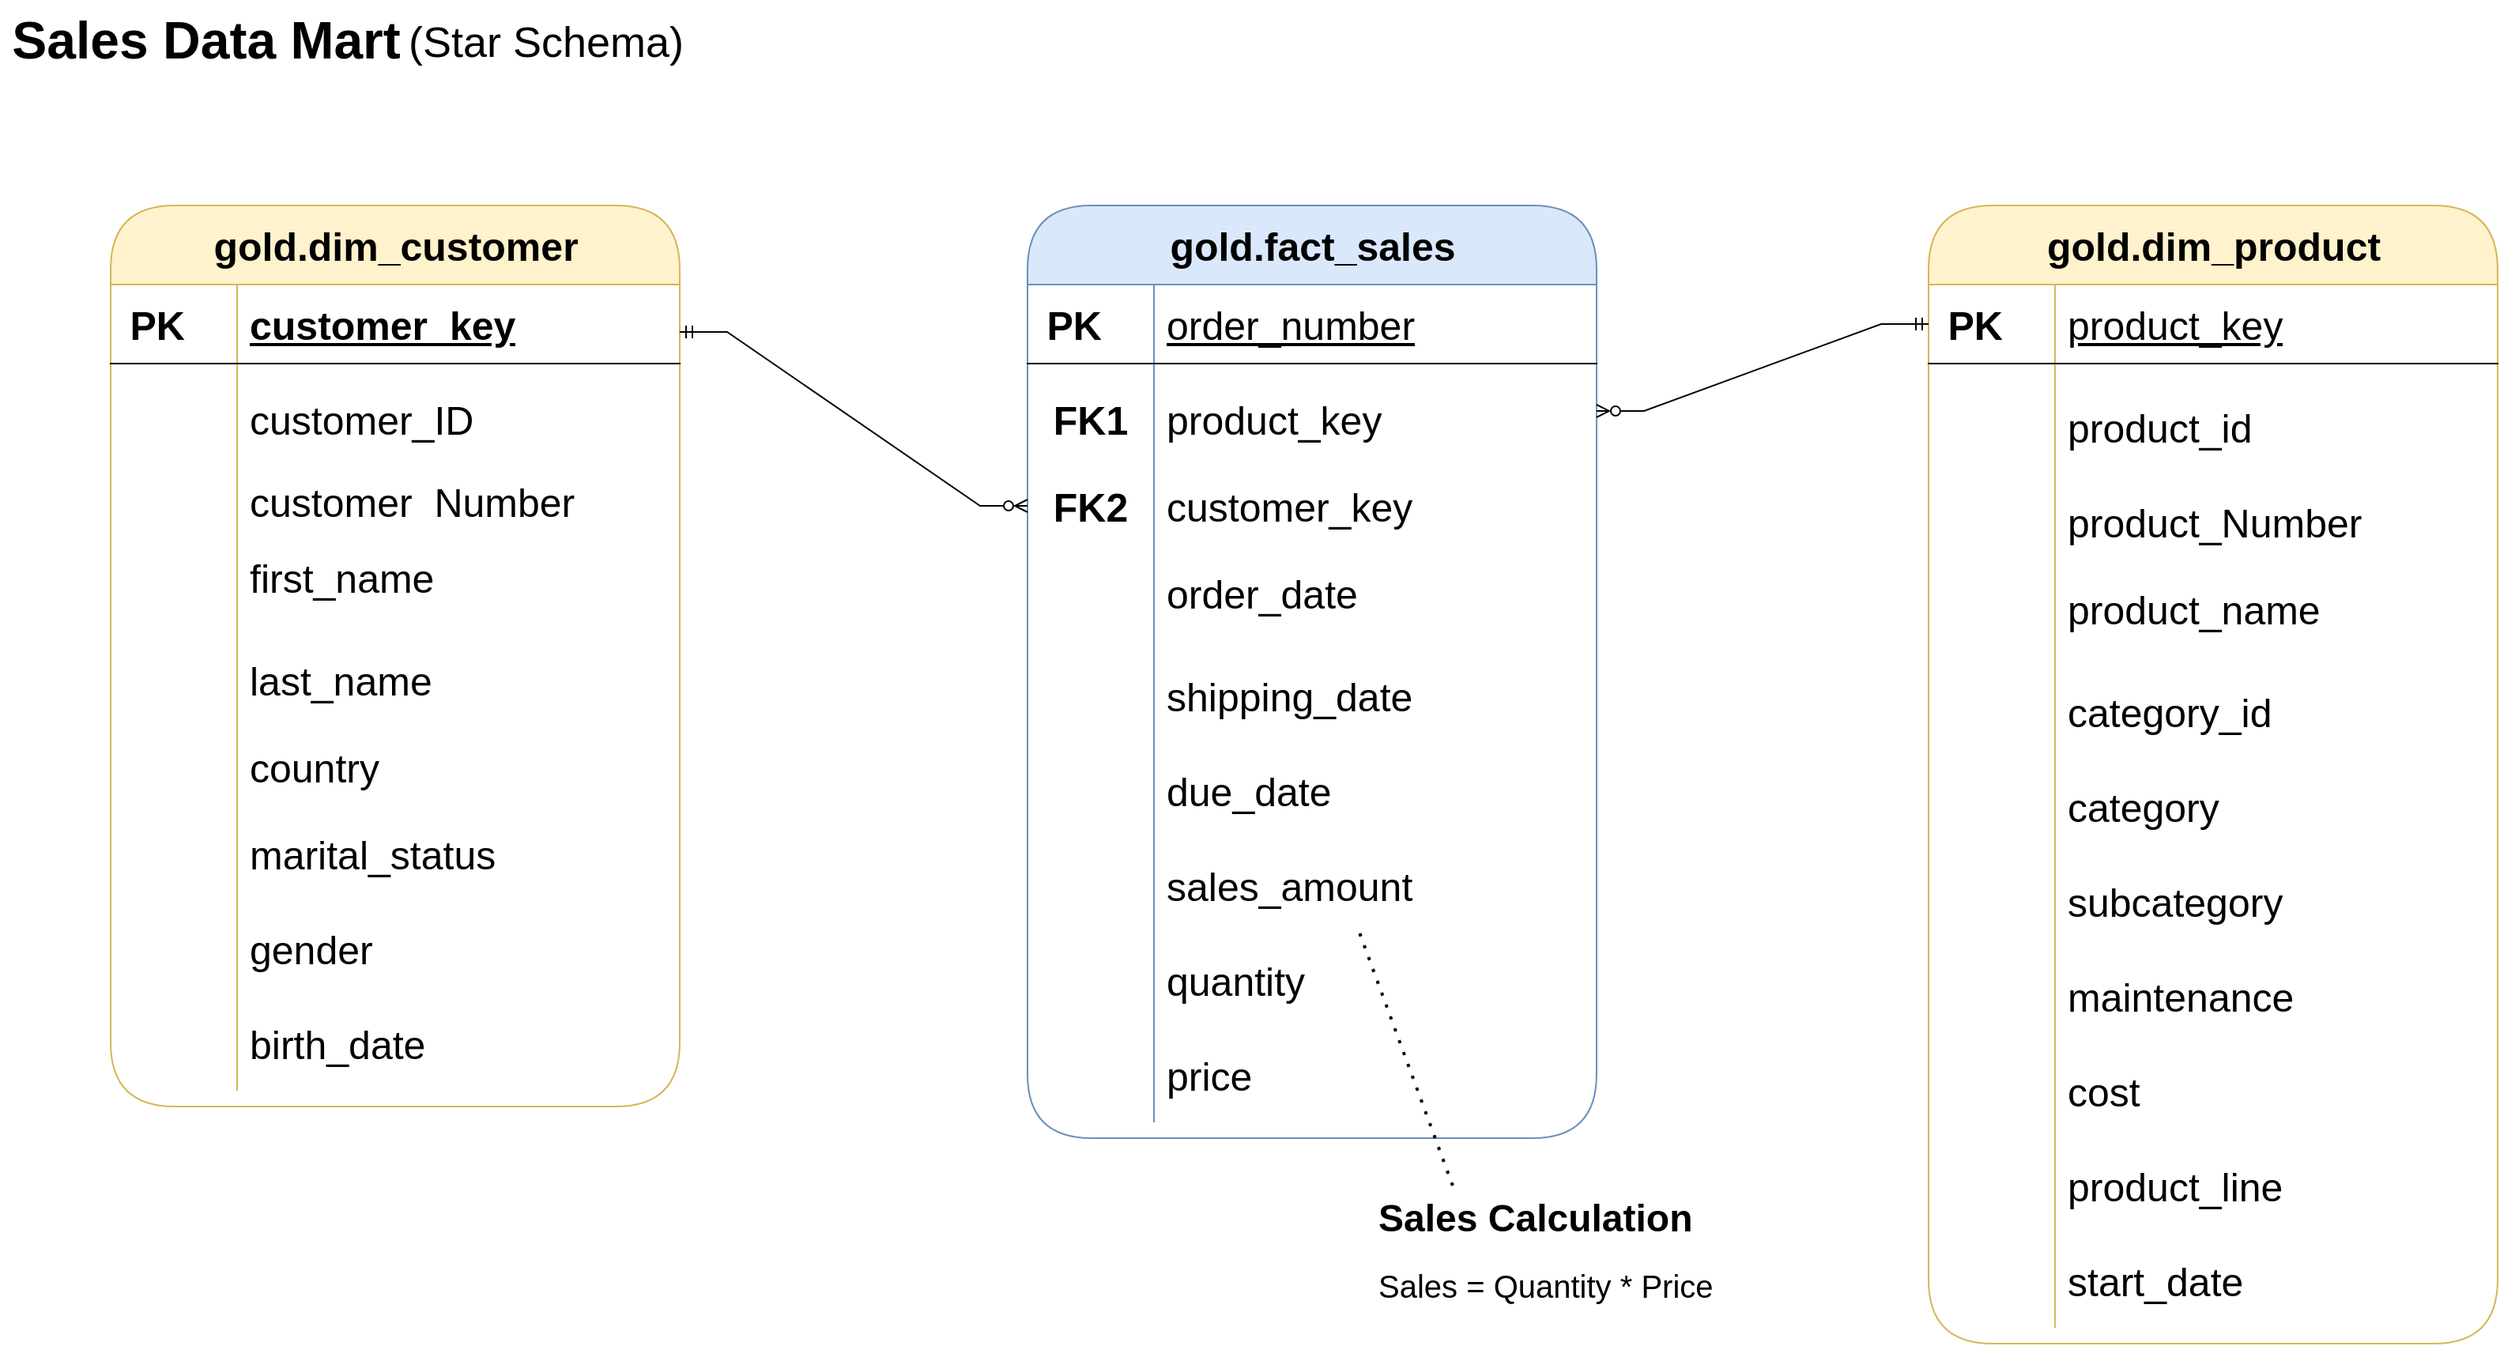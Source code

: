<mxfile version="28.0.6">
  <diagram name="Page-1" id="UXrEmObaKgrjl1nzde_g">
    <mxGraphModel dx="1463" dy="902" grid="1" gridSize="10" guides="1" tooltips="1" connect="1" arrows="1" fold="1" page="1" pageScale="1" pageWidth="1920" pageHeight="1200" math="0" shadow="0">
      <root>
        <mxCell id="0" />
        <mxCell id="1" parent="0" />
        <mxCell id="TvVkje1gSHfE_WoLKXOJ-14" value="gold.dim_customer" style="shape=table;startSize=50;container=1;collapsible=1;childLayout=tableLayout;fixedRows=1;rowLines=0;fontStyle=1;align=center;resizeLast=1;html=1;fontSize=25;fillColor=#fff2cc;strokeColor=#d6b656;rounded=1;arcSize=27;" vertex="1" parent="1">
          <mxGeometry x="200" y="220" width="360" height="570" as="geometry" />
        </mxCell>
        <mxCell id="TvVkje1gSHfE_WoLKXOJ-15" value="" style="shape=tableRow;horizontal=0;startSize=0;swimlaneHead=0;swimlaneBody=0;fillColor=none;collapsible=0;dropTarget=0;points=[[0,0.5],[1,0.5]];portConstraint=eastwest;top=0;left=0;right=0;bottom=1;fontSize=25;fontStyle=0" vertex="1" parent="TvVkje1gSHfE_WoLKXOJ-14">
          <mxGeometry y="50" width="360" height="50" as="geometry" />
        </mxCell>
        <mxCell id="TvVkje1gSHfE_WoLKXOJ-16" value="PK&lt;span style=&quot;white-space: pre;&quot;&gt;&#x9;&lt;/span&gt;" style="shape=partialRectangle;connectable=0;fillColor=none;top=0;left=0;bottom=0;right=0;fontStyle=1;overflow=hidden;whiteSpace=wrap;html=1;fontSize=25;" vertex="1" parent="TvVkje1gSHfE_WoLKXOJ-15">
          <mxGeometry width="80" height="50" as="geometry">
            <mxRectangle width="80" height="50" as="alternateBounds" />
          </mxGeometry>
        </mxCell>
        <mxCell id="TvVkje1gSHfE_WoLKXOJ-17" value="customer_key" style="shape=partialRectangle;connectable=0;fillColor=none;top=0;left=0;bottom=0;right=0;align=left;spacingLeft=6;fontStyle=5;overflow=hidden;whiteSpace=wrap;html=1;fontSize=25;" vertex="1" parent="TvVkje1gSHfE_WoLKXOJ-15">
          <mxGeometry x="80" width="280" height="50" as="geometry">
            <mxRectangle width="280" height="50" as="alternateBounds" />
          </mxGeometry>
        </mxCell>
        <mxCell id="TvVkje1gSHfE_WoLKXOJ-18" value="" style="shape=tableRow;horizontal=0;startSize=0;swimlaneHead=0;swimlaneBody=0;fillColor=none;collapsible=0;dropTarget=0;points=[[0,0.5],[1,0.5]];portConstraint=eastwest;top=0;left=0;right=0;bottom=0;fontSize=25;fontStyle=0" vertex="1" parent="TvVkje1gSHfE_WoLKXOJ-14">
          <mxGeometry y="100" width="360" height="70" as="geometry" />
        </mxCell>
        <mxCell id="TvVkje1gSHfE_WoLKXOJ-19" value="" style="shape=partialRectangle;connectable=0;fillColor=none;top=0;left=0;bottom=0;right=0;editable=1;overflow=hidden;whiteSpace=wrap;html=1;fontSize=25;fontStyle=0" vertex="1" parent="TvVkje1gSHfE_WoLKXOJ-18">
          <mxGeometry width="80" height="70" as="geometry">
            <mxRectangle width="80" height="70" as="alternateBounds" />
          </mxGeometry>
        </mxCell>
        <mxCell id="TvVkje1gSHfE_WoLKXOJ-20" value="customer_ID" style="shape=partialRectangle;connectable=0;fillColor=none;top=0;left=0;bottom=0;right=0;align=left;spacingLeft=6;overflow=hidden;whiteSpace=wrap;html=1;fontSize=25;fontStyle=0" vertex="1" parent="TvVkje1gSHfE_WoLKXOJ-18">
          <mxGeometry x="80" width="280" height="70" as="geometry">
            <mxRectangle width="280" height="70" as="alternateBounds" />
          </mxGeometry>
        </mxCell>
        <mxCell id="TvVkje1gSHfE_WoLKXOJ-21" value="" style="shape=tableRow;horizontal=0;startSize=0;swimlaneHead=0;swimlaneBody=0;fillColor=none;collapsible=0;dropTarget=0;points=[[0,0.5],[1,0.5]];portConstraint=eastwest;top=0;left=0;right=0;bottom=0;fontSize=25;fontStyle=0" vertex="1" parent="TvVkje1gSHfE_WoLKXOJ-14">
          <mxGeometry y="170" width="360" height="30" as="geometry" />
        </mxCell>
        <mxCell id="TvVkje1gSHfE_WoLKXOJ-22" value="" style="shape=partialRectangle;connectable=0;fillColor=none;top=0;left=0;bottom=0;right=0;editable=1;overflow=hidden;whiteSpace=wrap;html=1;fontSize=25;fontStyle=0" vertex="1" parent="TvVkje1gSHfE_WoLKXOJ-21">
          <mxGeometry width="80" height="30" as="geometry">
            <mxRectangle width="80" height="30" as="alternateBounds" />
          </mxGeometry>
        </mxCell>
        <mxCell id="TvVkje1gSHfE_WoLKXOJ-23" value="customer_Number" style="shape=partialRectangle;connectable=0;fillColor=none;top=0;left=0;bottom=0;right=0;align=left;spacingLeft=6;overflow=hidden;whiteSpace=wrap;html=1;fontSize=25;fontStyle=0" vertex="1" parent="TvVkje1gSHfE_WoLKXOJ-21">
          <mxGeometry x="80" width="280" height="30" as="geometry">
            <mxRectangle width="280" height="30" as="alternateBounds" />
          </mxGeometry>
        </mxCell>
        <mxCell id="TvVkje1gSHfE_WoLKXOJ-24" value="" style="shape=tableRow;horizontal=0;startSize=0;swimlaneHead=0;swimlaneBody=0;fillColor=none;collapsible=0;dropTarget=0;points=[[0,0.5],[1,0.5]];portConstraint=eastwest;top=0;left=0;right=0;bottom=0;fontSize=25;fontStyle=0" vertex="1" parent="TvVkje1gSHfE_WoLKXOJ-14">
          <mxGeometry y="200" width="360" height="70" as="geometry" />
        </mxCell>
        <mxCell id="TvVkje1gSHfE_WoLKXOJ-25" value="" style="shape=partialRectangle;connectable=0;fillColor=none;top=0;left=0;bottom=0;right=0;editable=1;overflow=hidden;whiteSpace=wrap;html=1;fontSize=25;fontStyle=0" vertex="1" parent="TvVkje1gSHfE_WoLKXOJ-24">
          <mxGeometry width="80" height="70" as="geometry">
            <mxRectangle width="80" height="70" as="alternateBounds" />
          </mxGeometry>
        </mxCell>
        <mxCell id="TvVkje1gSHfE_WoLKXOJ-26" value="first_name" style="shape=partialRectangle;connectable=0;fillColor=none;top=0;left=0;bottom=0;right=0;align=left;spacingLeft=6;overflow=hidden;whiteSpace=wrap;html=1;fontSize=25;fontStyle=0" vertex="1" parent="TvVkje1gSHfE_WoLKXOJ-24">
          <mxGeometry x="80" width="280" height="70" as="geometry">
            <mxRectangle width="280" height="70" as="alternateBounds" />
          </mxGeometry>
        </mxCell>
        <mxCell id="TvVkje1gSHfE_WoLKXOJ-27" value="" style="shape=tableRow;horizontal=0;startSize=0;swimlaneHead=0;swimlaneBody=0;fillColor=none;collapsible=0;dropTarget=0;points=[[0,0.5],[1,0.5]];portConstraint=eastwest;top=0;left=0;right=0;bottom=0;fontSize=25;fontStyle=0" vertex="1" parent="TvVkje1gSHfE_WoLKXOJ-14">
          <mxGeometry y="270" width="360" height="60" as="geometry" />
        </mxCell>
        <mxCell id="TvVkje1gSHfE_WoLKXOJ-28" value="" style="shape=partialRectangle;connectable=0;fillColor=none;top=0;left=0;bottom=0;right=0;editable=1;overflow=hidden;whiteSpace=wrap;html=1;fontSize=25;fontStyle=0" vertex="1" parent="TvVkje1gSHfE_WoLKXOJ-27">
          <mxGeometry width="80" height="60" as="geometry">
            <mxRectangle width="80" height="60" as="alternateBounds" />
          </mxGeometry>
        </mxCell>
        <mxCell id="TvVkje1gSHfE_WoLKXOJ-29" value="last_name" style="shape=partialRectangle;connectable=0;fillColor=none;top=0;left=0;bottom=0;right=0;align=left;spacingLeft=6;overflow=hidden;whiteSpace=wrap;html=1;fontSize=25;fontStyle=0" vertex="1" parent="TvVkje1gSHfE_WoLKXOJ-27">
          <mxGeometry x="80" width="280" height="60" as="geometry">
            <mxRectangle width="280" height="60" as="alternateBounds" />
          </mxGeometry>
        </mxCell>
        <mxCell id="TvVkje1gSHfE_WoLKXOJ-30" value="" style="shape=tableRow;horizontal=0;startSize=0;swimlaneHead=0;swimlaneBody=0;fillColor=none;collapsible=0;dropTarget=0;points=[[0,0.5],[1,0.5]];portConstraint=eastwest;top=0;left=0;right=0;bottom=0;fontSize=25;fontStyle=0" vertex="1" parent="TvVkje1gSHfE_WoLKXOJ-14">
          <mxGeometry y="330" width="360" height="50" as="geometry" />
        </mxCell>
        <mxCell id="TvVkje1gSHfE_WoLKXOJ-31" value="" style="shape=partialRectangle;connectable=0;fillColor=none;top=0;left=0;bottom=0;right=0;editable=1;overflow=hidden;whiteSpace=wrap;html=1;fontSize=25;fontStyle=0" vertex="1" parent="TvVkje1gSHfE_WoLKXOJ-30">
          <mxGeometry width="80" height="50" as="geometry">
            <mxRectangle width="80" height="50" as="alternateBounds" />
          </mxGeometry>
        </mxCell>
        <mxCell id="TvVkje1gSHfE_WoLKXOJ-32" value="country" style="shape=partialRectangle;connectable=0;fillColor=none;top=0;left=0;bottom=0;right=0;align=left;spacingLeft=6;overflow=hidden;whiteSpace=wrap;html=1;fontSize=25;fontStyle=0" vertex="1" parent="TvVkje1gSHfE_WoLKXOJ-30">
          <mxGeometry x="80" width="280" height="50" as="geometry">
            <mxRectangle width="280" height="50" as="alternateBounds" />
          </mxGeometry>
        </mxCell>
        <mxCell id="TvVkje1gSHfE_WoLKXOJ-33" value="" style="shape=tableRow;horizontal=0;startSize=0;swimlaneHead=0;swimlaneBody=0;fillColor=none;collapsible=0;dropTarget=0;points=[[0,0.5],[1,0.5]];portConstraint=eastwest;top=0;left=0;right=0;bottom=0;fontSize=25;fontStyle=0" vertex="1" parent="TvVkje1gSHfE_WoLKXOJ-14">
          <mxGeometry y="380" width="360" height="60" as="geometry" />
        </mxCell>
        <mxCell id="TvVkje1gSHfE_WoLKXOJ-34" value="" style="shape=partialRectangle;connectable=0;fillColor=none;top=0;left=0;bottom=0;right=0;editable=1;overflow=hidden;whiteSpace=wrap;html=1;fontSize=25;fontStyle=0" vertex="1" parent="TvVkje1gSHfE_WoLKXOJ-33">
          <mxGeometry width="80" height="60" as="geometry">
            <mxRectangle width="80" height="60" as="alternateBounds" />
          </mxGeometry>
        </mxCell>
        <mxCell id="TvVkje1gSHfE_WoLKXOJ-35" value="marital_status" style="shape=partialRectangle;connectable=0;fillColor=none;top=0;left=0;bottom=0;right=0;align=left;spacingLeft=6;overflow=hidden;whiteSpace=wrap;html=1;fontSize=25;fontStyle=0" vertex="1" parent="TvVkje1gSHfE_WoLKXOJ-33">
          <mxGeometry x="80" width="280" height="60" as="geometry">
            <mxRectangle width="280" height="60" as="alternateBounds" />
          </mxGeometry>
        </mxCell>
        <mxCell id="TvVkje1gSHfE_WoLKXOJ-36" value="" style="shape=tableRow;horizontal=0;startSize=0;swimlaneHead=0;swimlaneBody=0;fillColor=none;collapsible=0;dropTarget=0;points=[[0,0.5],[1,0.5]];portConstraint=eastwest;top=0;left=0;right=0;bottom=0;fontSize=25;fontStyle=0" vertex="1" parent="TvVkje1gSHfE_WoLKXOJ-14">
          <mxGeometry y="440" width="360" height="60" as="geometry" />
        </mxCell>
        <mxCell id="TvVkje1gSHfE_WoLKXOJ-37" value="" style="shape=partialRectangle;connectable=0;fillColor=none;top=0;left=0;bottom=0;right=0;editable=1;overflow=hidden;whiteSpace=wrap;html=1;fontSize=25;fontStyle=0" vertex="1" parent="TvVkje1gSHfE_WoLKXOJ-36">
          <mxGeometry width="80" height="60" as="geometry">
            <mxRectangle width="80" height="60" as="alternateBounds" />
          </mxGeometry>
        </mxCell>
        <mxCell id="TvVkje1gSHfE_WoLKXOJ-38" value="gender" style="shape=partialRectangle;connectable=0;fillColor=none;top=0;left=0;bottom=0;right=0;align=left;spacingLeft=6;overflow=hidden;whiteSpace=wrap;html=1;fontSize=25;fontStyle=0" vertex="1" parent="TvVkje1gSHfE_WoLKXOJ-36">
          <mxGeometry x="80" width="280" height="60" as="geometry">
            <mxRectangle width="280" height="60" as="alternateBounds" />
          </mxGeometry>
        </mxCell>
        <mxCell id="TvVkje1gSHfE_WoLKXOJ-39" value="" style="shape=tableRow;horizontal=0;startSize=0;swimlaneHead=0;swimlaneBody=0;fillColor=none;collapsible=0;dropTarget=0;points=[[0,0.5],[1,0.5]];portConstraint=eastwest;top=0;left=0;right=0;bottom=0;fontSize=25;fontStyle=0" vertex="1" parent="TvVkje1gSHfE_WoLKXOJ-14">
          <mxGeometry y="500" width="360" height="60" as="geometry" />
        </mxCell>
        <mxCell id="TvVkje1gSHfE_WoLKXOJ-40" value="" style="shape=partialRectangle;connectable=0;fillColor=none;top=0;left=0;bottom=0;right=0;editable=1;overflow=hidden;whiteSpace=wrap;html=1;fontSize=25;fontStyle=0" vertex="1" parent="TvVkje1gSHfE_WoLKXOJ-39">
          <mxGeometry width="80" height="60" as="geometry">
            <mxRectangle width="80" height="60" as="alternateBounds" />
          </mxGeometry>
        </mxCell>
        <mxCell id="TvVkje1gSHfE_WoLKXOJ-41" value="birth_date" style="shape=partialRectangle;connectable=0;fillColor=none;top=0;left=0;bottom=0;right=0;align=left;spacingLeft=6;overflow=hidden;whiteSpace=wrap;html=1;fontSize=25;fontStyle=0" vertex="1" parent="TvVkje1gSHfE_WoLKXOJ-39">
          <mxGeometry x="80" width="280" height="60" as="geometry">
            <mxRectangle width="280" height="60" as="alternateBounds" />
          </mxGeometry>
        </mxCell>
        <mxCell id="TvVkje1gSHfE_WoLKXOJ-42" value="gold.dim_product" style="shape=table;startSize=50;container=1;collapsible=1;childLayout=tableLayout;fixedRows=1;rowLines=0;fontStyle=1;align=center;resizeLast=1;html=1;fontSize=25;fillColor=#fff2cc;strokeColor=#d6b656;rounded=1;arcSize=27;" vertex="1" parent="1">
          <mxGeometry x="1350" y="220" width="360" height="720" as="geometry" />
        </mxCell>
        <mxCell id="TvVkje1gSHfE_WoLKXOJ-43" value="" style="shape=tableRow;horizontal=0;startSize=0;swimlaneHead=0;swimlaneBody=0;fillColor=none;collapsible=0;dropTarget=0;points=[[0,0.5],[1,0.5]];portConstraint=eastwest;top=0;left=0;right=0;bottom=1;fontSize=25;fontStyle=0" vertex="1" parent="TvVkje1gSHfE_WoLKXOJ-42">
          <mxGeometry y="50" width="360" height="50" as="geometry" />
        </mxCell>
        <mxCell id="TvVkje1gSHfE_WoLKXOJ-44" value="PK&lt;span style=&quot;white-space: pre;&quot;&gt;&#x9;&lt;/span&gt;" style="shape=partialRectangle;connectable=0;fillColor=none;top=0;left=0;bottom=0;right=0;fontStyle=1;overflow=hidden;whiteSpace=wrap;html=1;fontSize=25;" vertex="1" parent="TvVkje1gSHfE_WoLKXOJ-43">
          <mxGeometry width="80" height="50" as="geometry">
            <mxRectangle width="80" height="50" as="alternateBounds" />
          </mxGeometry>
        </mxCell>
        <mxCell id="TvVkje1gSHfE_WoLKXOJ-45" value="&lt;span style=&quot;font-weight: normal;&quot;&gt;product_key&lt;/span&gt;" style="shape=partialRectangle;connectable=0;fillColor=none;top=0;left=0;bottom=0;right=0;align=left;spacingLeft=6;fontStyle=5;overflow=hidden;whiteSpace=wrap;html=1;fontSize=25;" vertex="1" parent="TvVkje1gSHfE_WoLKXOJ-43">
          <mxGeometry x="80" width="280" height="50" as="geometry">
            <mxRectangle width="280" height="50" as="alternateBounds" />
          </mxGeometry>
        </mxCell>
        <mxCell id="TvVkje1gSHfE_WoLKXOJ-46" value="" style="shape=tableRow;horizontal=0;startSize=0;swimlaneHead=0;swimlaneBody=0;fillColor=none;collapsible=0;dropTarget=0;points=[[0,0.5],[1,0.5]];portConstraint=eastwest;top=0;left=0;right=0;bottom=0;fontSize=25;fontStyle=0" vertex="1" parent="TvVkje1gSHfE_WoLKXOJ-42">
          <mxGeometry y="100" width="360" height="80" as="geometry" />
        </mxCell>
        <mxCell id="TvVkje1gSHfE_WoLKXOJ-47" value="" style="shape=partialRectangle;connectable=0;fillColor=none;top=0;left=0;bottom=0;right=0;editable=1;overflow=hidden;whiteSpace=wrap;html=1;fontSize=25;fontStyle=0" vertex="1" parent="TvVkje1gSHfE_WoLKXOJ-46">
          <mxGeometry width="80" height="80" as="geometry">
            <mxRectangle width="80" height="80" as="alternateBounds" />
          </mxGeometry>
        </mxCell>
        <mxCell id="TvVkje1gSHfE_WoLKXOJ-48" value="product_id" style="shape=partialRectangle;connectable=0;fillColor=none;top=0;left=0;bottom=0;right=0;align=left;spacingLeft=6;overflow=hidden;whiteSpace=wrap;html=1;fontSize=25;fontStyle=0" vertex="1" parent="TvVkje1gSHfE_WoLKXOJ-46">
          <mxGeometry x="80" width="280" height="80" as="geometry">
            <mxRectangle width="280" height="80" as="alternateBounds" />
          </mxGeometry>
        </mxCell>
        <mxCell id="TvVkje1gSHfE_WoLKXOJ-49" value="" style="shape=tableRow;horizontal=0;startSize=0;swimlaneHead=0;swimlaneBody=0;fillColor=none;collapsible=0;dropTarget=0;points=[[0,0.5],[1,0.5]];portConstraint=eastwest;top=0;left=0;right=0;bottom=0;fontSize=25;fontStyle=0" vertex="1" parent="TvVkje1gSHfE_WoLKXOJ-42">
          <mxGeometry y="180" width="360" height="40" as="geometry" />
        </mxCell>
        <mxCell id="TvVkje1gSHfE_WoLKXOJ-50" value="" style="shape=partialRectangle;connectable=0;fillColor=none;top=0;left=0;bottom=0;right=0;editable=1;overflow=hidden;whiteSpace=wrap;html=1;fontSize=25;fontStyle=0" vertex="1" parent="TvVkje1gSHfE_WoLKXOJ-49">
          <mxGeometry width="80" height="40" as="geometry">
            <mxRectangle width="80" height="40" as="alternateBounds" />
          </mxGeometry>
        </mxCell>
        <mxCell id="TvVkje1gSHfE_WoLKXOJ-51" value="product_Number" style="shape=partialRectangle;connectable=0;fillColor=none;top=0;left=0;bottom=0;right=0;align=left;spacingLeft=6;overflow=hidden;whiteSpace=wrap;html=1;fontSize=25;fontStyle=0" vertex="1" parent="TvVkje1gSHfE_WoLKXOJ-49">
          <mxGeometry x="80" width="280" height="40" as="geometry">
            <mxRectangle width="280" height="40" as="alternateBounds" />
          </mxGeometry>
        </mxCell>
        <mxCell id="TvVkje1gSHfE_WoLKXOJ-52" value="" style="shape=tableRow;horizontal=0;startSize=0;swimlaneHead=0;swimlaneBody=0;fillColor=none;collapsible=0;dropTarget=0;points=[[0,0.5],[1,0.5]];portConstraint=eastwest;top=0;left=0;right=0;bottom=0;fontSize=25;fontStyle=0" vertex="1" parent="TvVkje1gSHfE_WoLKXOJ-42">
          <mxGeometry y="220" width="360" height="70" as="geometry" />
        </mxCell>
        <mxCell id="TvVkje1gSHfE_WoLKXOJ-53" value="" style="shape=partialRectangle;connectable=0;fillColor=none;top=0;left=0;bottom=0;right=0;editable=1;overflow=hidden;whiteSpace=wrap;html=1;fontSize=25;fontStyle=0" vertex="1" parent="TvVkje1gSHfE_WoLKXOJ-52">
          <mxGeometry width="80" height="70" as="geometry">
            <mxRectangle width="80" height="70" as="alternateBounds" />
          </mxGeometry>
        </mxCell>
        <mxCell id="TvVkje1gSHfE_WoLKXOJ-54" value="product_name" style="shape=partialRectangle;connectable=0;fillColor=none;top=0;left=0;bottom=0;right=0;align=left;spacingLeft=6;overflow=hidden;whiteSpace=wrap;html=1;fontSize=25;fontStyle=0" vertex="1" parent="TvVkje1gSHfE_WoLKXOJ-52">
          <mxGeometry x="80" width="280" height="70" as="geometry">
            <mxRectangle width="280" height="70" as="alternateBounds" />
          </mxGeometry>
        </mxCell>
        <mxCell id="TvVkje1gSHfE_WoLKXOJ-55" value="" style="shape=tableRow;horizontal=0;startSize=0;swimlaneHead=0;swimlaneBody=0;fillColor=none;collapsible=0;dropTarget=0;points=[[0,0.5],[1,0.5]];portConstraint=eastwest;top=0;left=0;right=0;bottom=0;fontSize=25;fontStyle=0" vertex="1" parent="TvVkje1gSHfE_WoLKXOJ-42">
          <mxGeometry y="290" width="360" height="60" as="geometry" />
        </mxCell>
        <mxCell id="TvVkje1gSHfE_WoLKXOJ-56" value="" style="shape=partialRectangle;connectable=0;fillColor=none;top=0;left=0;bottom=0;right=0;editable=1;overflow=hidden;whiteSpace=wrap;html=1;fontSize=25;fontStyle=0" vertex="1" parent="TvVkje1gSHfE_WoLKXOJ-55">
          <mxGeometry width="80" height="60" as="geometry">
            <mxRectangle width="80" height="60" as="alternateBounds" />
          </mxGeometry>
        </mxCell>
        <mxCell id="TvVkje1gSHfE_WoLKXOJ-57" value="category_id" style="shape=partialRectangle;connectable=0;fillColor=none;top=0;left=0;bottom=0;right=0;align=left;spacingLeft=6;overflow=hidden;whiteSpace=wrap;html=1;fontSize=25;fontStyle=0" vertex="1" parent="TvVkje1gSHfE_WoLKXOJ-55">
          <mxGeometry x="80" width="280" height="60" as="geometry">
            <mxRectangle width="280" height="60" as="alternateBounds" />
          </mxGeometry>
        </mxCell>
        <mxCell id="TvVkje1gSHfE_WoLKXOJ-58" value="" style="shape=tableRow;horizontal=0;startSize=0;swimlaneHead=0;swimlaneBody=0;fillColor=none;collapsible=0;dropTarget=0;points=[[0,0.5],[1,0.5]];portConstraint=eastwest;top=0;left=0;right=0;bottom=0;fontSize=25;fontStyle=0" vertex="1" parent="TvVkje1gSHfE_WoLKXOJ-42">
          <mxGeometry y="350" width="360" height="60" as="geometry" />
        </mxCell>
        <mxCell id="TvVkje1gSHfE_WoLKXOJ-59" value="" style="shape=partialRectangle;connectable=0;fillColor=none;top=0;left=0;bottom=0;right=0;editable=1;overflow=hidden;whiteSpace=wrap;html=1;fontSize=25;fontStyle=0" vertex="1" parent="TvVkje1gSHfE_WoLKXOJ-58">
          <mxGeometry width="80" height="60" as="geometry">
            <mxRectangle width="80" height="60" as="alternateBounds" />
          </mxGeometry>
        </mxCell>
        <mxCell id="TvVkje1gSHfE_WoLKXOJ-60" value="category" style="shape=partialRectangle;connectable=0;fillColor=none;top=0;left=0;bottom=0;right=0;align=left;spacingLeft=6;overflow=hidden;whiteSpace=wrap;html=1;fontSize=25;fontStyle=0" vertex="1" parent="TvVkje1gSHfE_WoLKXOJ-58">
          <mxGeometry x="80" width="280" height="60" as="geometry">
            <mxRectangle width="280" height="60" as="alternateBounds" />
          </mxGeometry>
        </mxCell>
        <mxCell id="TvVkje1gSHfE_WoLKXOJ-61" value="" style="shape=tableRow;horizontal=0;startSize=0;swimlaneHead=0;swimlaneBody=0;fillColor=none;collapsible=0;dropTarget=0;points=[[0,0.5],[1,0.5]];portConstraint=eastwest;top=0;left=0;right=0;bottom=0;fontSize=25;fontStyle=0" vertex="1" parent="TvVkje1gSHfE_WoLKXOJ-42">
          <mxGeometry y="410" width="360" height="60" as="geometry" />
        </mxCell>
        <mxCell id="TvVkje1gSHfE_WoLKXOJ-62" value="" style="shape=partialRectangle;connectable=0;fillColor=none;top=0;left=0;bottom=0;right=0;editable=1;overflow=hidden;whiteSpace=wrap;html=1;fontSize=25;fontStyle=0" vertex="1" parent="TvVkje1gSHfE_WoLKXOJ-61">
          <mxGeometry width="80" height="60" as="geometry">
            <mxRectangle width="80" height="60" as="alternateBounds" />
          </mxGeometry>
        </mxCell>
        <mxCell id="TvVkje1gSHfE_WoLKXOJ-63" value="subcategory" style="shape=partialRectangle;connectable=0;fillColor=none;top=0;left=0;bottom=0;right=0;align=left;spacingLeft=6;overflow=hidden;whiteSpace=wrap;html=1;fontSize=25;fontStyle=0" vertex="1" parent="TvVkje1gSHfE_WoLKXOJ-61">
          <mxGeometry x="80" width="280" height="60" as="geometry">
            <mxRectangle width="280" height="60" as="alternateBounds" />
          </mxGeometry>
        </mxCell>
        <mxCell id="TvVkje1gSHfE_WoLKXOJ-64" value="" style="shape=tableRow;horizontal=0;startSize=0;swimlaneHead=0;swimlaneBody=0;fillColor=none;collapsible=0;dropTarget=0;points=[[0,0.5],[1,0.5]];portConstraint=eastwest;top=0;left=0;right=0;bottom=0;fontSize=25;fontStyle=0" vertex="1" parent="TvVkje1gSHfE_WoLKXOJ-42">
          <mxGeometry y="470" width="360" height="60" as="geometry" />
        </mxCell>
        <mxCell id="TvVkje1gSHfE_WoLKXOJ-65" value="" style="shape=partialRectangle;connectable=0;fillColor=none;top=0;left=0;bottom=0;right=0;editable=1;overflow=hidden;whiteSpace=wrap;html=1;fontSize=25;fontStyle=0" vertex="1" parent="TvVkje1gSHfE_WoLKXOJ-64">
          <mxGeometry width="80" height="60" as="geometry">
            <mxRectangle width="80" height="60" as="alternateBounds" />
          </mxGeometry>
        </mxCell>
        <mxCell id="TvVkje1gSHfE_WoLKXOJ-66" value="maintenance" style="shape=partialRectangle;connectable=0;fillColor=none;top=0;left=0;bottom=0;right=0;align=left;spacingLeft=6;overflow=hidden;whiteSpace=wrap;html=1;fontSize=25;fontStyle=0" vertex="1" parent="TvVkje1gSHfE_WoLKXOJ-64">
          <mxGeometry x="80" width="280" height="60" as="geometry">
            <mxRectangle width="280" height="60" as="alternateBounds" />
          </mxGeometry>
        </mxCell>
        <mxCell id="TvVkje1gSHfE_WoLKXOJ-67" value="" style="shape=tableRow;horizontal=0;startSize=0;swimlaneHead=0;swimlaneBody=0;fillColor=none;collapsible=0;dropTarget=0;points=[[0,0.5],[1,0.5]];portConstraint=eastwest;top=0;left=0;right=0;bottom=0;fontSize=25;fontStyle=0" vertex="1" parent="TvVkje1gSHfE_WoLKXOJ-42">
          <mxGeometry y="530" width="360" height="60" as="geometry" />
        </mxCell>
        <mxCell id="TvVkje1gSHfE_WoLKXOJ-68" value="" style="shape=partialRectangle;connectable=0;fillColor=none;top=0;left=0;bottom=0;right=0;editable=1;overflow=hidden;whiteSpace=wrap;html=1;fontSize=25;fontStyle=0" vertex="1" parent="TvVkje1gSHfE_WoLKXOJ-67">
          <mxGeometry width="80" height="60" as="geometry">
            <mxRectangle width="80" height="60" as="alternateBounds" />
          </mxGeometry>
        </mxCell>
        <mxCell id="TvVkje1gSHfE_WoLKXOJ-69" value="cost&amp;nbsp;" style="shape=partialRectangle;connectable=0;fillColor=none;top=0;left=0;bottom=0;right=0;align=left;spacingLeft=6;overflow=hidden;whiteSpace=wrap;html=1;fontSize=25;fontStyle=0" vertex="1" parent="TvVkje1gSHfE_WoLKXOJ-67">
          <mxGeometry x="80" width="280" height="60" as="geometry">
            <mxRectangle width="280" height="60" as="alternateBounds" />
          </mxGeometry>
        </mxCell>
        <mxCell id="TvVkje1gSHfE_WoLKXOJ-70" value="" style="shape=tableRow;horizontal=0;startSize=0;swimlaneHead=0;swimlaneBody=0;fillColor=none;collapsible=0;dropTarget=0;points=[[0,0.5],[1,0.5]];portConstraint=eastwest;top=0;left=0;right=0;bottom=0;fontSize=25;fontStyle=0" vertex="1" parent="TvVkje1gSHfE_WoLKXOJ-42">
          <mxGeometry y="590" width="360" height="60" as="geometry" />
        </mxCell>
        <mxCell id="TvVkje1gSHfE_WoLKXOJ-71" value="" style="shape=partialRectangle;connectable=0;fillColor=none;top=0;left=0;bottom=0;right=0;editable=1;overflow=hidden;whiteSpace=wrap;html=1;fontSize=25;fontStyle=0" vertex="1" parent="TvVkje1gSHfE_WoLKXOJ-70">
          <mxGeometry width="80" height="60" as="geometry">
            <mxRectangle width="80" height="60" as="alternateBounds" />
          </mxGeometry>
        </mxCell>
        <mxCell id="TvVkje1gSHfE_WoLKXOJ-72" value="product_line" style="shape=partialRectangle;connectable=0;fillColor=none;top=0;left=0;bottom=0;right=0;align=left;spacingLeft=6;overflow=hidden;whiteSpace=wrap;html=1;fontSize=25;fontStyle=0" vertex="1" parent="TvVkje1gSHfE_WoLKXOJ-70">
          <mxGeometry x="80" width="280" height="60" as="geometry">
            <mxRectangle width="280" height="60" as="alternateBounds" />
          </mxGeometry>
        </mxCell>
        <mxCell id="TvVkje1gSHfE_WoLKXOJ-73" value="" style="shape=tableRow;horizontal=0;startSize=0;swimlaneHead=0;swimlaneBody=0;fillColor=none;collapsible=0;dropTarget=0;points=[[0,0.5],[1,0.5]];portConstraint=eastwest;top=0;left=0;right=0;bottom=0;fontSize=25;fontStyle=0" vertex="1" parent="TvVkje1gSHfE_WoLKXOJ-42">
          <mxGeometry y="650" width="360" height="60" as="geometry" />
        </mxCell>
        <mxCell id="TvVkje1gSHfE_WoLKXOJ-74" value="" style="shape=partialRectangle;connectable=0;fillColor=none;top=0;left=0;bottom=0;right=0;editable=1;overflow=hidden;whiteSpace=wrap;html=1;fontSize=25;fontStyle=0" vertex="1" parent="TvVkje1gSHfE_WoLKXOJ-73">
          <mxGeometry width="80" height="60" as="geometry">
            <mxRectangle width="80" height="60" as="alternateBounds" />
          </mxGeometry>
        </mxCell>
        <mxCell id="TvVkje1gSHfE_WoLKXOJ-75" value="start_date" style="shape=partialRectangle;connectable=0;fillColor=none;top=0;left=0;bottom=0;right=0;align=left;spacingLeft=6;overflow=hidden;whiteSpace=wrap;html=1;fontSize=25;fontStyle=0" vertex="1" parent="TvVkje1gSHfE_WoLKXOJ-73">
          <mxGeometry x="80" width="280" height="60" as="geometry">
            <mxRectangle width="280" height="60" as="alternateBounds" />
          </mxGeometry>
        </mxCell>
        <mxCell id="TvVkje1gSHfE_WoLKXOJ-76" value="gold.fact_sales" style="shape=table;startSize=50;container=1;collapsible=1;childLayout=tableLayout;fixedRows=1;rowLines=0;fontStyle=1;align=center;resizeLast=1;html=1;fontSize=25;fillColor=#dae8fc;strokeColor=#6c8ebf;rounded=1;arcSize=27;" vertex="1" parent="1">
          <mxGeometry x="780" y="220" width="360" height="590" as="geometry" />
        </mxCell>
        <mxCell id="TvVkje1gSHfE_WoLKXOJ-77" value="" style="shape=tableRow;horizontal=0;startSize=0;swimlaneHead=0;swimlaneBody=0;fillColor=none;collapsible=0;dropTarget=0;points=[[0,0.5],[1,0.5]];portConstraint=eastwest;top=0;left=0;right=0;bottom=1;fontSize=25;fontStyle=0" vertex="1" parent="TvVkje1gSHfE_WoLKXOJ-76">
          <mxGeometry y="50" width="360" height="50" as="geometry" />
        </mxCell>
        <mxCell id="TvVkje1gSHfE_WoLKXOJ-78" value="PK&lt;span style=&quot;white-space: pre;&quot;&gt;&#x9;&lt;/span&gt;" style="shape=partialRectangle;connectable=0;fillColor=none;top=0;left=0;bottom=0;right=0;fontStyle=1;overflow=hidden;whiteSpace=wrap;html=1;fontSize=25;" vertex="1" parent="TvVkje1gSHfE_WoLKXOJ-77">
          <mxGeometry width="80" height="50" as="geometry">
            <mxRectangle width="80" height="50" as="alternateBounds" />
          </mxGeometry>
        </mxCell>
        <mxCell id="TvVkje1gSHfE_WoLKXOJ-79" value="&lt;span style=&quot;font-weight: normal;&quot;&gt;order_number&lt;/span&gt;" style="shape=partialRectangle;connectable=0;fillColor=none;top=0;left=0;bottom=0;right=0;align=left;spacingLeft=6;fontStyle=5;overflow=hidden;whiteSpace=wrap;html=1;fontSize=25;" vertex="1" parent="TvVkje1gSHfE_WoLKXOJ-77">
          <mxGeometry x="80" width="280" height="50" as="geometry">
            <mxRectangle width="280" height="50" as="alternateBounds" />
          </mxGeometry>
        </mxCell>
        <mxCell id="TvVkje1gSHfE_WoLKXOJ-80" value="" style="shape=tableRow;horizontal=0;startSize=0;swimlaneHead=0;swimlaneBody=0;fillColor=none;collapsible=0;dropTarget=0;points=[[0,0.5],[1,0.5]];portConstraint=eastwest;top=0;left=0;right=0;bottom=0;fontSize=25;fontStyle=0" vertex="1" parent="TvVkje1gSHfE_WoLKXOJ-76">
          <mxGeometry y="100" width="360" height="70" as="geometry" />
        </mxCell>
        <mxCell id="TvVkje1gSHfE_WoLKXOJ-81" value="&lt;b&gt;FK1&lt;/b&gt;" style="shape=partialRectangle;connectable=0;fillColor=none;top=0;left=0;bottom=0;right=0;editable=1;overflow=hidden;whiteSpace=wrap;html=1;fontSize=25;fontStyle=0" vertex="1" parent="TvVkje1gSHfE_WoLKXOJ-80">
          <mxGeometry width="80" height="70" as="geometry">
            <mxRectangle width="80" height="70" as="alternateBounds" />
          </mxGeometry>
        </mxCell>
        <mxCell id="TvVkje1gSHfE_WoLKXOJ-82" value="product_key" style="shape=partialRectangle;connectable=0;fillColor=none;top=0;left=0;bottom=0;right=0;align=left;spacingLeft=6;overflow=hidden;whiteSpace=wrap;html=1;fontSize=25;fontStyle=0" vertex="1" parent="TvVkje1gSHfE_WoLKXOJ-80">
          <mxGeometry x="80" width="280" height="70" as="geometry">
            <mxRectangle width="280" height="70" as="alternateBounds" />
          </mxGeometry>
        </mxCell>
        <mxCell id="TvVkje1gSHfE_WoLKXOJ-83" value="" style="shape=tableRow;horizontal=0;startSize=0;swimlaneHead=0;swimlaneBody=0;fillColor=none;collapsible=0;dropTarget=0;points=[[0,0.5],[1,0.5]];portConstraint=eastwest;top=0;left=0;right=0;bottom=0;fontSize=25;fontStyle=0" vertex="1" parent="TvVkje1gSHfE_WoLKXOJ-76">
          <mxGeometry y="170" width="360" height="40" as="geometry" />
        </mxCell>
        <mxCell id="TvVkje1gSHfE_WoLKXOJ-84" value="&lt;b&gt;FK2&lt;/b&gt;" style="shape=partialRectangle;connectable=0;fillColor=none;top=0;left=0;bottom=0;right=0;editable=1;overflow=hidden;whiteSpace=wrap;html=1;fontSize=25;fontStyle=0" vertex="1" parent="TvVkje1gSHfE_WoLKXOJ-83">
          <mxGeometry width="80" height="40" as="geometry">
            <mxRectangle width="80" height="40" as="alternateBounds" />
          </mxGeometry>
        </mxCell>
        <mxCell id="TvVkje1gSHfE_WoLKXOJ-85" value="customer_key" style="shape=partialRectangle;connectable=0;fillColor=none;top=0;left=0;bottom=0;right=0;align=left;spacingLeft=6;overflow=hidden;whiteSpace=wrap;html=1;fontSize=25;fontStyle=0" vertex="1" parent="TvVkje1gSHfE_WoLKXOJ-83">
          <mxGeometry x="80" width="280" height="40" as="geometry">
            <mxRectangle width="280" height="40" as="alternateBounds" />
          </mxGeometry>
        </mxCell>
        <mxCell id="TvVkje1gSHfE_WoLKXOJ-86" value="" style="shape=tableRow;horizontal=0;startSize=0;swimlaneHead=0;swimlaneBody=0;fillColor=none;collapsible=0;dropTarget=0;points=[[0,0.5],[1,0.5]];portConstraint=eastwest;top=0;left=0;right=0;bottom=0;fontSize=25;fontStyle=0" vertex="1" parent="TvVkje1gSHfE_WoLKXOJ-76">
          <mxGeometry y="210" width="360" height="70" as="geometry" />
        </mxCell>
        <mxCell id="TvVkje1gSHfE_WoLKXOJ-87" value="" style="shape=partialRectangle;connectable=0;fillColor=none;top=0;left=0;bottom=0;right=0;editable=1;overflow=hidden;whiteSpace=wrap;html=1;fontSize=25;fontStyle=0" vertex="1" parent="TvVkje1gSHfE_WoLKXOJ-86">
          <mxGeometry width="80" height="70" as="geometry">
            <mxRectangle width="80" height="70" as="alternateBounds" />
          </mxGeometry>
        </mxCell>
        <mxCell id="TvVkje1gSHfE_WoLKXOJ-88" value="order_date" style="shape=partialRectangle;connectable=0;fillColor=none;top=0;left=0;bottom=0;right=0;align=left;spacingLeft=6;overflow=hidden;whiteSpace=wrap;html=1;fontSize=25;fontStyle=0" vertex="1" parent="TvVkje1gSHfE_WoLKXOJ-86">
          <mxGeometry x="80" width="280" height="70" as="geometry">
            <mxRectangle width="280" height="70" as="alternateBounds" />
          </mxGeometry>
        </mxCell>
        <mxCell id="TvVkje1gSHfE_WoLKXOJ-89" value="" style="shape=tableRow;horizontal=0;startSize=0;swimlaneHead=0;swimlaneBody=0;fillColor=none;collapsible=0;dropTarget=0;points=[[0,0.5],[1,0.5]];portConstraint=eastwest;top=0;left=0;right=0;bottom=0;fontSize=25;fontStyle=0" vertex="1" parent="TvVkje1gSHfE_WoLKXOJ-76">
          <mxGeometry y="280" width="360" height="60" as="geometry" />
        </mxCell>
        <mxCell id="TvVkje1gSHfE_WoLKXOJ-90" value="" style="shape=partialRectangle;connectable=0;fillColor=none;top=0;left=0;bottom=0;right=0;editable=1;overflow=hidden;whiteSpace=wrap;html=1;fontSize=25;fontStyle=0" vertex="1" parent="TvVkje1gSHfE_WoLKXOJ-89">
          <mxGeometry width="80" height="60" as="geometry">
            <mxRectangle width="80" height="60" as="alternateBounds" />
          </mxGeometry>
        </mxCell>
        <mxCell id="TvVkje1gSHfE_WoLKXOJ-91" value="shipping_date" style="shape=partialRectangle;connectable=0;fillColor=none;top=0;left=0;bottom=0;right=0;align=left;spacingLeft=6;overflow=hidden;whiteSpace=wrap;html=1;fontSize=25;fontStyle=0" vertex="1" parent="TvVkje1gSHfE_WoLKXOJ-89">
          <mxGeometry x="80" width="280" height="60" as="geometry">
            <mxRectangle width="280" height="60" as="alternateBounds" />
          </mxGeometry>
        </mxCell>
        <mxCell id="TvVkje1gSHfE_WoLKXOJ-92" value="" style="shape=tableRow;horizontal=0;startSize=0;swimlaneHead=0;swimlaneBody=0;fillColor=none;collapsible=0;dropTarget=0;points=[[0,0.5],[1,0.5]];portConstraint=eastwest;top=0;left=0;right=0;bottom=0;fontSize=25;fontStyle=0" vertex="1" parent="TvVkje1gSHfE_WoLKXOJ-76">
          <mxGeometry y="340" width="360" height="60" as="geometry" />
        </mxCell>
        <mxCell id="TvVkje1gSHfE_WoLKXOJ-93" value="" style="shape=partialRectangle;connectable=0;fillColor=none;top=0;left=0;bottom=0;right=0;editable=1;overflow=hidden;whiteSpace=wrap;html=1;fontSize=25;fontStyle=0" vertex="1" parent="TvVkje1gSHfE_WoLKXOJ-92">
          <mxGeometry width="80" height="60" as="geometry">
            <mxRectangle width="80" height="60" as="alternateBounds" />
          </mxGeometry>
        </mxCell>
        <mxCell id="TvVkje1gSHfE_WoLKXOJ-94" value="due_date" style="shape=partialRectangle;connectable=0;fillColor=none;top=0;left=0;bottom=0;right=0;align=left;spacingLeft=6;overflow=hidden;whiteSpace=wrap;html=1;fontSize=25;fontStyle=0" vertex="1" parent="TvVkje1gSHfE_WoLKXOJ-92">
          <mxGeometry x="80" width="280" height="60" as="geometry">
            <mxRectangle width="280" height="60" as="alternateBounds" />
          </mxGeometry>
        </mxCell>
        <mxCell id="TvVkje1gSHfE_WoLKXOJ-95" value="" style="shape=tableRow;horizontal=0;startSize=0;swimlaneHead=0;swimlaneBody=0;fillColor=none;collapsible=0;dropTarget=0;points=[[0,0.5],[1,0.5]];portConstraint=eastwest;top=0;left=0;right=0;bottom=0;fontSize=25;fontStyle=0" vertex="1" parent="TvVkje1gSHfE_WoLKXOJ-76">
          <mxGeometry y="400" width="360" height="60" as="geometry" />
        </mxCell>
        <mxCell id="TvVkje1gSHfE_WoLKXOJ-96" value="" style="shape=partialRectangle;connectable=0;fillColor=none;top=0;left=0;bottom=0;right=0;editable=1;overflow=hidden;whiteSpace=wrap;html=1;fontSize=25;fontStyle=0" vertex="1" parent="TvVkje1gSHfE_WoLKXOJ-95">
          <mxGeometry width="80" height="60" as="geometry">
            <mxRectangle width="80" height="60" as="alternateBounds" />
          </mxGeometry>
        </mxCell>
        <mxCell id="TvVkje1gSHfE_WoLKXOJ-97" value="sales_amount" style="shape=partialRectangle;connectable=0;fillColor=none;top=0;left=0;bottom=0;right=0;align=left;spacingLeft=6;overflow=hidden;whiteSpace=wrap;html=1;fontSize=25;fontStyle=0" vertex="1" parent="TvVkje1gSHfE_WoLKXOJ-95">
          <mxGeometry x="80" width="280" height="60" as="geometry">
            <mxRectangle width="280" height="60" as="alternateBounds" />
          </mxGeometry>
        </mxCell>
        <mxCell id="TvVkje1gSHfE_WoLKXOJ-98" value="" style="shape=tableRow;horizontal=0;startSize=0;swimlaneHead=0;swimlaneBody=0;fillColor=none;collapsible=0;dropTarget=0;points=[[0,0.5],[1,0.5]];portConstraint=eastwest;top=0;left=0;right=0;bottom=0;fontSize=25;fontStyle=0" vertex="1" parent="TvVkje1gSHfE_WoLKXOJ-76">
          <mxGeometry y="460" width="360" height="60" as="geometry" />
        </mxCell>
        <mxCell id="TvVkje1gSHfE_WoLKXOJ-99" value="" style="shape=partialRectangle;connectable=0;fillColor=none;top=0;left=0;bottom=0;right=0;editable=1;overflow=hidden;whiteSpace=wrap;html=1;fontSize=25;fontStyle=0" vertex="1" parent="TvVkje1gSHfE_WoLKXOJ-98">
          <mxGeometry width="80" height="60" as="geometry">
            <mxRectangle width="80" height="60" as="alternateBounds" />
          </mxGeometry>
        </mxCell>
        <mxCell id="TvVkje1gSHfE_WoLKXOJ-100" value="quantity" style="shape=partialRectangle;connectable=0;fillColor=none;top=0;left=0;bottom=0;right=0;align=left;spacingLeft=6;overflow=hidden;whiteSpace=wrap;html=1;fontSize=25;fontStyle=0" vertex="1" parent="TvVkje1gSHfE_WoLKXOJ-98">
          <mxGeometry x="80" width="280" height="60" as="geometry">
            <mxRectangle width="280" height="60" as="alternateBounds" />
          </mxGeometry>
        </mxCell>
        <mxCell id="TvVkje1gSHfE_WoLKXOJ-101" value="" style="shape=tableRow;horizontal=0;startSize=0;swimlaneHead=0;swimlaneBody=0;fillColor=none;collapsible=0;dropTarget=0;points=[[0,0.5],[1,0.5]];portConstraint=eastwest;top=0;left=0;right=0;bottom=0;fontSize=25;fontStyle=0" vertex="1" parent="TvVkje1gSHfE_WoLKXOJ-76">
          <mxGeometry y="520" width="360" height="60" as="geometry" />
        </mxCell>
        <mxCell id="TvVkje1gSHfE_WoLKXOJ-102" value="" style="shape=partialRectangle;connectable=0;fillColor=none;top=0;left=0;bottom=0;right=0;editable=1;overflow=hidden;whiteSpace=wrap;html=1;fontSize=25;fontStyle=0" vertex="1" parent="TvVkje1gSHfE_WoLKXOJ-101">
          <mxGeometry width="80" height="60" as="geometry">
            <mxRectangle width="80" height="60" as="alternateBounds" />
          </mxGeometry>
        </mxCell>
        <mxCell id="TvVkje1gSHfE_WoLKXOJ-103" value="price" style="shape=partialRectangle;connectable=0;fillColor=none;top=0;left=0;bottom=0;right=0;align=left;spacingLeft=6;overflow=hidden;whiteSpace=wrap;html=1;fontSize=25;fontStyle=0" vertex="1" parent="TvVkje1gSHfE_WoLKXOJ-101">
          <mxGeometry x="80" width="280" height="60" as="geometry">
            <mxRectangle width="280" height="60" as="alternateBounds" />
          </mxGeometry>
        </mxCell>
        <mxCell id="TvVkje1gSHfE_WoLKXOJ-110" value="Sales Data Mart" style="text;html=1;align=center;verticalAlign=middle;resizable=0;points=[];autosize=1;strokeColor=none;fillColor=none;fontSize=33;fontStyle=1" vertex="1" parent="1">
          <mxGeometry x="130" y="90" width="260" height="50" as="geometry" />
        </mxCell>
        <mxCell id="TvVkje1gSHfE_WoLKXOJ-111" value="&lt;font style=&quot;font-size: 27px;&quot;&gt;(Star Schema)&lt;/font&gt;" style="text;html=1;align=center;verticalAlign=middle;resizable=0;points=[];autosize=1;strokeColor=none;fillColor=none;fontSize=30;" vertex="1" parent="1">
          <mxGeometry x="375" y="90" width="200" height="50" as="geometry" />
        </mxCell>
        <mxCell id="TvVkje1gSHfE_WoLKXOJ-112" value="" style="edgeStyle=entityRelationEdgeStyle;fontSize=12;html=1;endArrow=ERzeroToMany;startArrow=ERmandOne;rounded=0;entryX=0;entryY=0.5;entryDx=0;entryDy=0;" edge="1" parent="1" target="TvVkje1gSHfE_WoLKXOJ-83">
          <mxGeometry width="100" height="100" relative="1" as="geometry">
            <mxPoint x="560" y="300" as="sourcePoint" />
            <mxPoint x="660" y="200" as="targetPoint" />
            <Array as="points">
              <mxPoint x="320" y="230" />
            </Array>
          </mxGeometry>
        </mxCell>
        <mxCell id="TvVkje1gSHfE_WoLKXOJ-118" value="" style="edgeStyle=entityRelationEdgeStyle;fontSize=12;html=1;endArrow=ERmandOne;startArrow=ERzeroToMany;rounded=0;startFill=0;endFill=0;entryX=0;entryY=0.5;entryDx=0;entryDy=0;" edge="1" parent="1" target="TvVkje1gSHfE_WoLKXOJ-43">
          <mxGeometry width="100" height="100" relative="1" as="geometry">
            <mxPoint x="1140" y="350" as="sourcePoint" />
            <mxPoint x="1260" y="340" as="targetPoint" />
          </mxGeometry>
        </mxCell>
        <mxCell id="TvVkje1gSHfE_WoLKXOJ-119" value="&lt;h1 style=&quot;margin-top: 0px;&quot;&gt;Sales Calculation&lt;/h1&gt;&lt;p&gt;&lt;font style=&quot;font-size: 20px;&quot;&gt;Sales = Quantity * Price&lt;/font&gt;&lt;/p&gt;" style="text;html=1;whiteSpace=wrap;overflow=hidden;rounded=0;" vertex="1" parent="1">
          <mxGeometry x="1000" y="840" width="220" height="80" as="geometry" />
        </mxCell>
        <mxCell id="TvVkje1gSHfE_WoLKXOJ-121" value="" style="endArrow=none;dashed=1;html=1;dashPattern=1 3;strokeWidth=2;rounded=0;" edge="1" parent="1">
          <mxGeometry width="50" height="50" relative="1" as="geometry">
            <mxPoint x="1048.95" y="840" as="sourcePoint" />
            <mxPoint x="990.003" y="680" as="targetPoint" />
          </mxGeometry>
        </mxCell>
      </root>
    </mxGraphModel>
  </diagram>
</mxfile>
